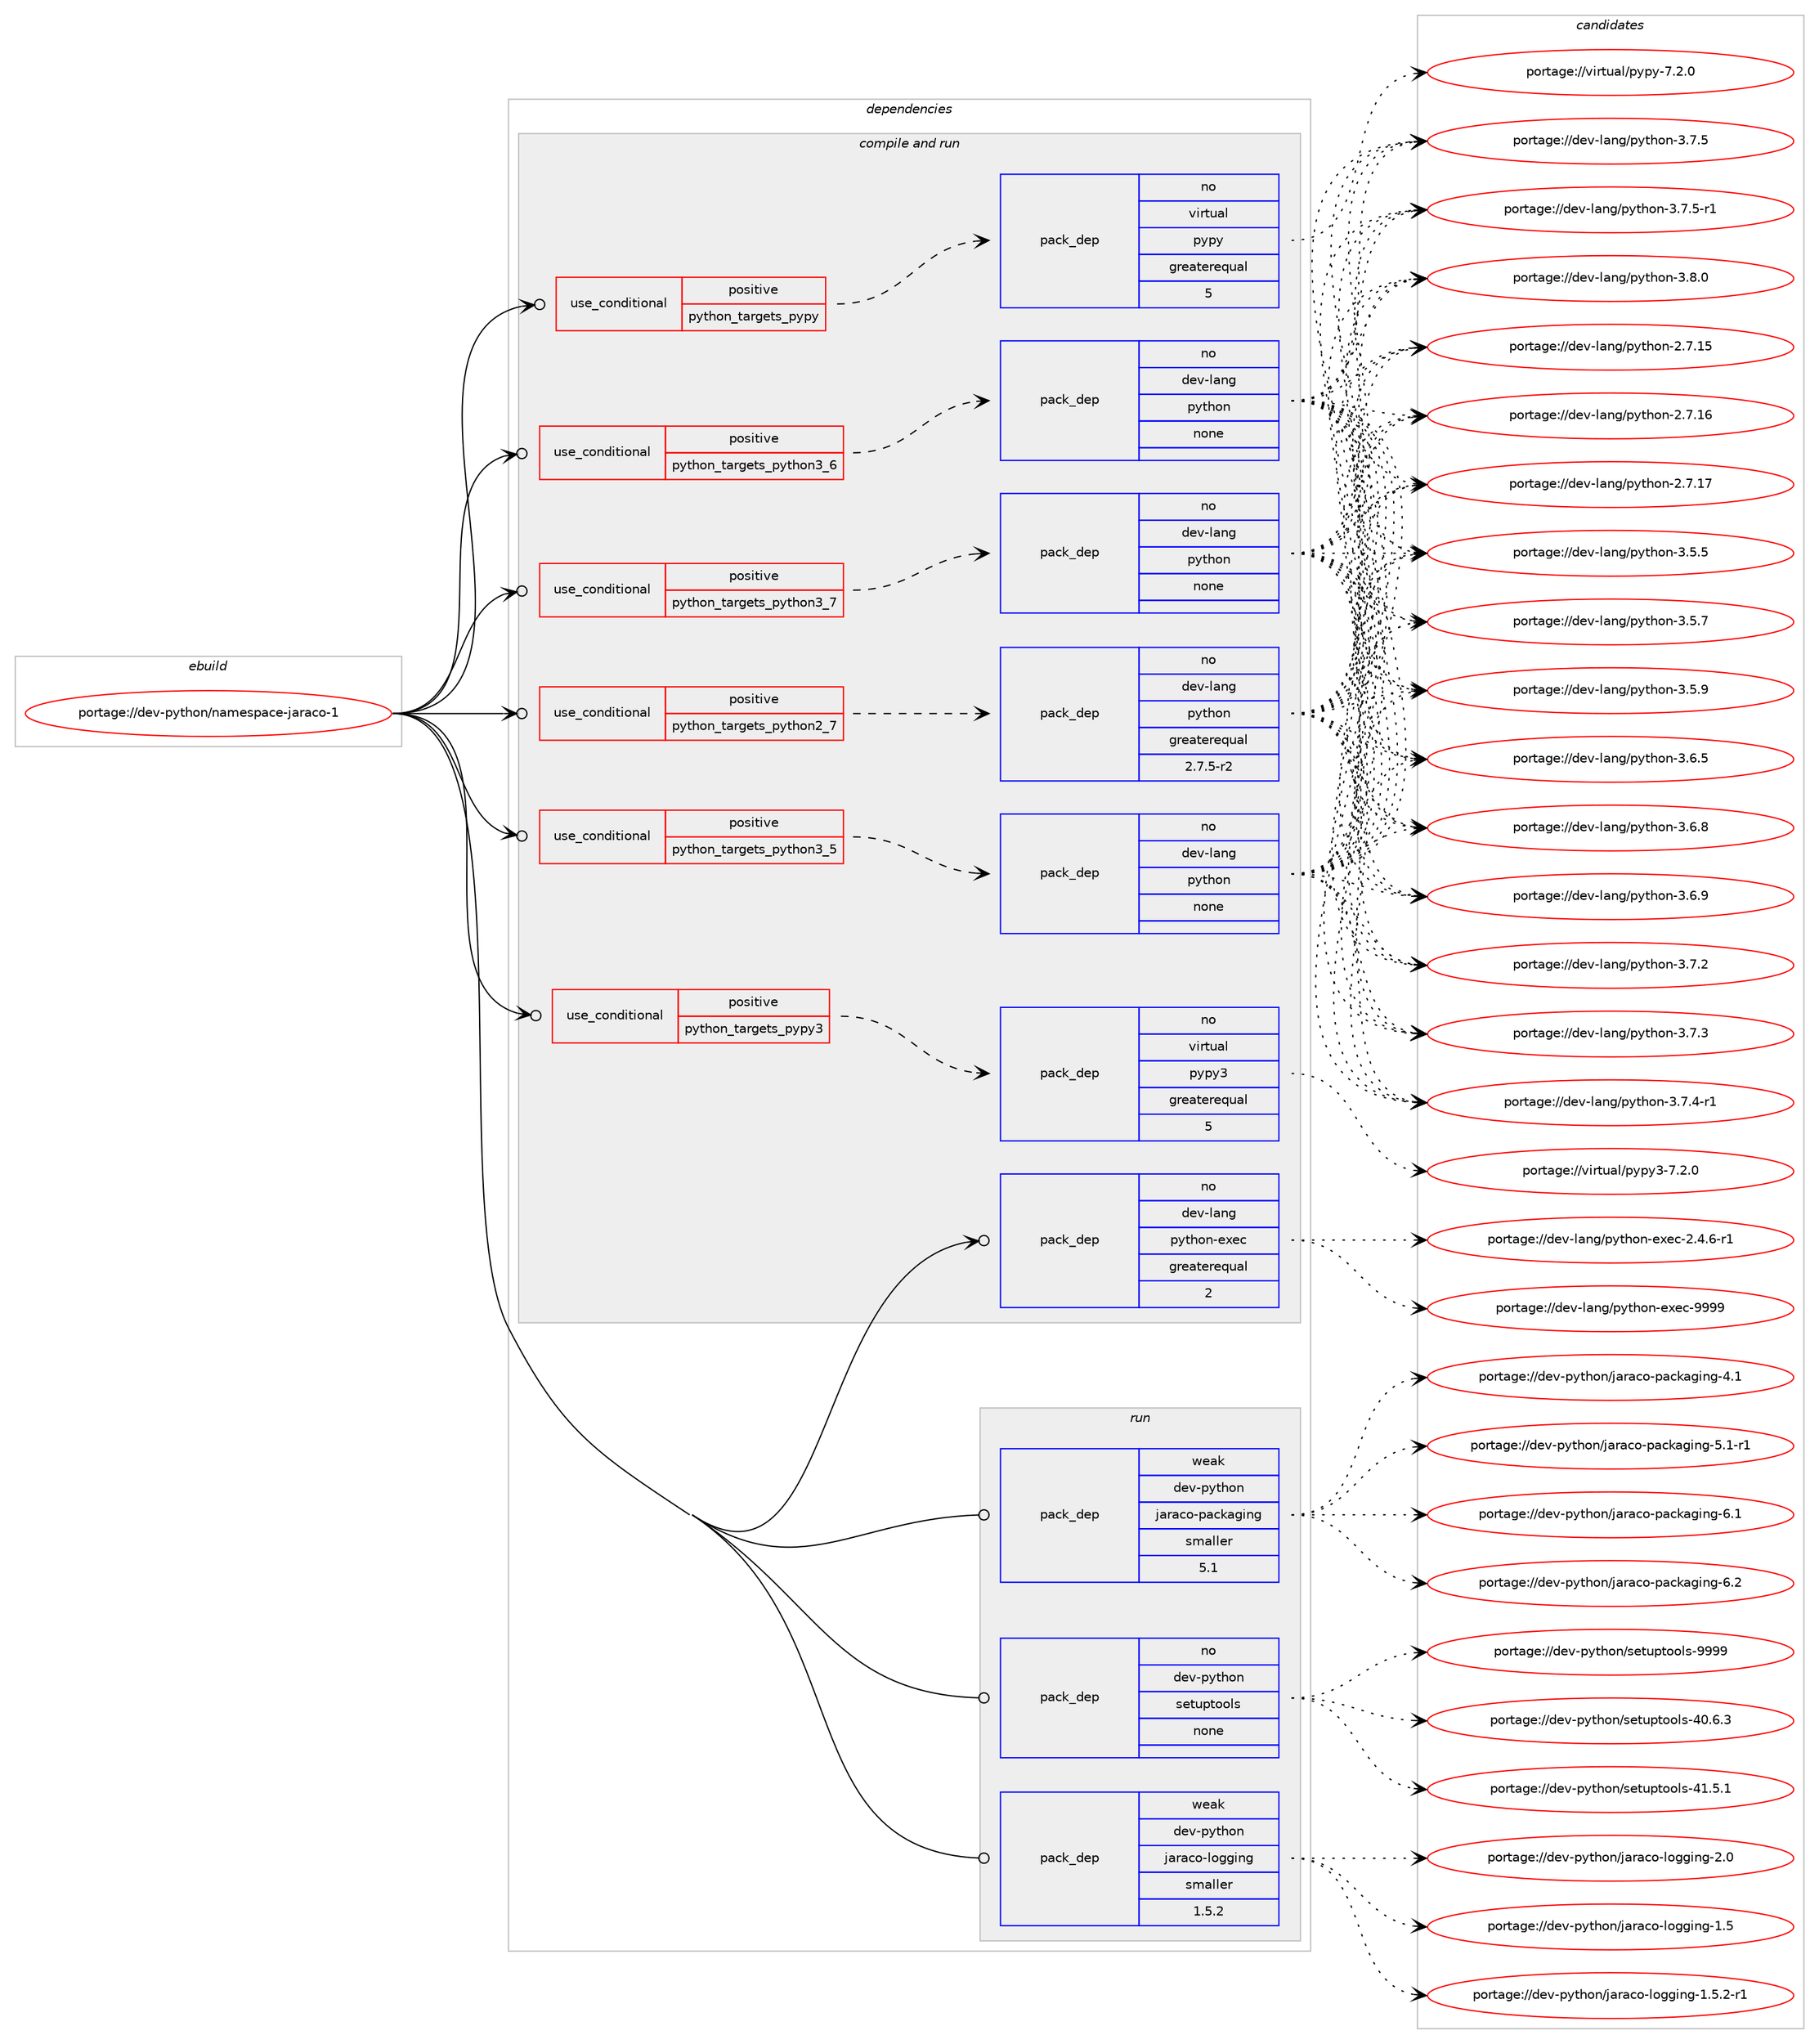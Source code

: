 digraph prolog {

# *************
# Graph options
# *************

newrank=true;
concentrate=true;
compound=true;
graph [rankdir=LR,fontname=Helvetica,fontsize=10,ranksep=1.5];#, ranksep=2.5, nodesep=0.2];
edge  [arrowhead=vee];
node  [fontname=Helvetica,fontsize=10];

# **********
# The ebuild
# **********

subgraph cluster_leftcol {
color=gray;
rank=same;
label=<<i>ebuild</i>>;
id [label="portage://dev-python/namespace-jaraco-1", color=red, width=4, href="../dev-python/namespace-jaraco-1.svg"];
}

# ****************
# The dependencies
# ****************

subgraph cluster_midcol {
color=gray;
label=<<i>dependencies</i>>;
subgraph cluster_compile {
fillcolor="#eeeeee";
style=filled;
label=<<i>compile</i>>;
}
subgraph cluster_compileandrun {
fillcolor="#eeeeee";
style=filled;
label=<<i>compile and run</i>>;
subgraph cond32148 {
dependency150627 [label=<<TABLE BORDER="0" CELLBORDER="1" CELLSPACING="0" CELLPADDING="4"><TR><TD ROWSPAN="3" CELLPADDING="10">use_conditional</TD></TR><TR><TD>positive</TD></TR><TR><TD>python_targets_pypy</TD></TR></TABLE>>, shape=none, color=red];
subgraph pack115153 {
dependency150628 [label=<<TABLE BORDER="0" CELLBORDER="1" CELLSPACING="0" CELLPADDING="4" WIDTH="220"><TR><TD ROWSPAN="6" CELLPADDING="30">pack_dep</TD></TR><TR><TD WIDTH="110">no</TD></TR><TR><TD>virtual</TD></TR><TR><TD>pypy</TD></TR><TR><TD>greaterequal</TD></TR><TR><TD>5</TD></TR></TABLE>>, shape=none, color=blue];
}
dependency150627:e -> dependency150628:w [weight=20,style="dashed",arrowhead="vee"];
}
id:e -> dependency150627:w [weight=20,style="solid",arrowhead="odotvee"];
subgraph cond32149 {
dependency150629 [label=<<TABLE BORDER="0" CELLBORDER="1" CELLSPACING="0" CELLPADDING="4"><TR><TD ROWSPAN="3" CELLPADDING="10">use_conditional</TD></TR><TR><TD>positive</TD></TR><TR><TD>python_targets_pypy3</TD></TR></TABLE>>, shape=none, color=red];
subgraph pack115154 {
dependency150630 [label=<<TABLE BORDER="0" CELLBORDER="1" CELLSPACING="0" CELLPADDING="4" WIDTH="220"><TR><TD ROWSPAN="6" CELLPADDING="30">pack_dep</TD></TR><TR><TD WIDTH="110">no</TD></TR><TR><TD>virtual</TD></TR><TR><TD>pypy3</TD></TR><TR><TD>greaterequal</TD></TR><TR><TD>5</TD></TR></TABLE>>, shape=none, color=blue];
}
dependency150629:e -> dependency150630:w [weight=20,style="dashed",arrowhead="vee"];
}
id:e -> dependency150629:w [weight=20,style="solid",arrowhead="odotvee"];
subgraph cond32150 {
dependency150631 [label=<<TABLE BORDER="0" CELLBORDER="1" CELLSPACING="0" CELLPADDING="4"><TR><TD ROWSPAN="3" CELLPADDING="10">use_conditional</TD></TR><TR><TD>positive</TD></TR><TR><TD>python_targets_python2_7</TD></TR></TABLE>>, shape=none, color=red];
subgraph pack115155 {
dependency150632 [label=<<TABLE BORDER="0" CELLBORDER="1" CELLSPACING="0" CELLPADDING="4" WIDTH="220"><TR><TD ROWSPAN="6" CELLPADDING="30">pack_dep</TD></TR><TR><TD WIDTH="110">no</TD></TR><TR><TD>dev-lang</TD></TR><TR><TD>python</TD></TR><TR><TD>greaterequal</TD></TR><TR><TD>2.7.5-r2</TD></TR></TABLE>>, shape=none, color=blue];
}
dependency150631:e -> dependency150632:w [weight=20,style="dashed",arrowhead="vee"];
}
id:e -> dependency150631:w [weight=20,style="solid",arrowhead="odotvee"];
subgraph cond32151 {
dependency150633 [label=<<TABLE BORDER="0" CELLBORDER="1" CELLSPACING="0" CELLPADDING="4"><TR><TD ROWSPAN="3" CELLPADDING="10">use_conditional</TD></TR><TR><TD>positive</TD></TR><TR><TD>python_targets_python3_5</TD></TR></TABLE>>, shape=none, color=red];
subgraph pack115156 {
dependency150634 [label=<<TABLE BORDER="0" CELLBORDER="1" CELLSPACING="0" CELLPADDING="4" WIDTH="220"><TR><TD ROWSPAN="6" CELLPADDING="30">pack_dep</TD></TR><TR><TD WIDTH="110">no</TD></TR><TR><TD>dev-lang</TD></TR><TR><TD>python</TD></TR><TR><TD>none</TD></TR><TR><TD></TD></TR></TABLE>>, shape=none, color=blue];
}
dependency150633:e -> dependency150634:w [weight=20,style="dashed",arrowhead="vee"];
}
id:e -> dependency150633:w [weight=20,style="solid",arrowhead="odotvee"];
subgraph cond32152 {
dependency150635 [label=<<TABLE BORDER="0" CELLBORDER="1" CELLSPACING="0" CELLPADDING="4"><TR><TD ROWSPAN="3" CELLPADDING="10">use_conditional</TD></TR><TR><TD>positive</TD></TR><TR><TD>python_targets_python3_6</TD></TR></TABLE>>, shape=none, color=red];
subgraph pack115157 {
dependency150636 [label=<<TABLE BORDER="0" CELLBORDER="1" CELLSPACING="0" CELLPADDING="4" WIDTH="220"><TR><TD ROWSPAN="6" CELLPADDING="30">pack_dep</TD></TR><TR><TD WIDTH="110">no</TD></TR><TR><TD>dev-lang</TD></TR><TR><TD>python</TD></TR><TR><TD>none</TD></TR><TR><TD></TD></TR></TABLE>>, shape=none, color=blue];
}
dependency150635:e -> dependency150636:w [weight=20,style="dashed",arrowhead="vee"];
}
id:e -> dependency150635:w [weight=20,style="solid",arrowhead="odotvee"];
subgraph cond32153 {
dependency150637 [label=<<TABLE BORDER="0" CELLBORDER="1" CELLSPACING="0" CELLPADDING="4"><TR><TD ROWSPAN="3" CELLPADDING="10">use_conditional</TD></TR><TR><TD>positive</TD></TR><TR><TD>python_targets_python3_7</TD></TR></TABLE>>, shape=none, color=red];
subgraph pack115158 {
dependency150638 [label=<<TABLE BORDER="0" CELLBORDER="1" CELLSPACING="0" CELLPADDING="4" WIDTH="220"><TR><TD ROWSPAN="6" CELLPADDING="30">pack_dep</TD></TR><TR><TD WIDTH="110">no</TD></TR><TR><TD>dev-lang</TD></TR><TR><TD>python</TD></TR><TR><TD>none</TD></TR><TR><TD></TD></TR></TABLE>>, shape=none, color=blue];
}
dependency150637:e -> dependency150638:w [weight=20,style="dashed",arrowhead="vee"];
}
id:e -> dependency150637:w [weight=20,style="solid",arrowhead="odotvee"];
subgraph pack115159 {
dependency150639 [label=<<TABLE BORDER="0" CELLBORDER="1" CELLSPACING="0" CELLPADDING="4" WIDTH="220"><TR><TD ROWSPAN="6" CELLPADDING="30">pack_dep</TD></TR><TR><TD WIDTH="110">no</TD></TR><TR><TD>dev-lang</TD></TR><TR><TD>python-exec</TD></TR><TR><TD>greaterequal</TD></TR><TR><TD>2</TD></TR></TABLE>>, shape=none, color=blue];
}
id:e -> dependency150639:w [weight=20,style="solid",arrowhead="odotvee"];
}
subgraph cluster_run {
fillcolor="#eeeeee";
style=filled;
label=<<i>run</i>>;
subgraph pack115160 {
dependency150640 [label=<<TABLE BORDER="0" CELLBORDER="1" CELLSPACING="0" CELLPADDING="4" WIDTH="220"><TR><TD ROWSPAN="6" CELLPADDING="30">pack_dep</TD></TR><TR><TD WIDTH="110">no</TD></TR><TR><TD>dev-python</TD></TR><TR><TD>setuptools</TD></TR><TR><TD>none</TD></TR><TR><TD></TD></TR></TABLE>>, shape=none, color=blue];
}
id:e -> dependency150640:w [weight=20,style="solid",arrowhead="odot"];
subgraph pack115161 {
dependency150641 [label=<<TABLE BORDER="0" CELLBORDER="1" CELLSPACING="0" CELLPADDING="4" WIDTH="220"><TR><TD ROWSPAN="6" CELLPADDING="30">pack_dep</TD></TR><TR><TD WIDTH="110">weak</TD></TR><TR><TD>dev-python</TD></TR><TR><TD>jaraco-logging</TD></TR><TR><TD>smaller</TD></TR><TR><TD>1.5.2</TD></TR></TABLE>>, shape=none, color=blue];
}
id:e -> dependency150641:w [weight=20,style="solid",arrowhead="odot"];
subgraph pack115162 {
dependency150642 [label=<<TABLE BORDER="0" CELLBORDER="1" CELLSPACING="0" CELLPADDING="4" WIDTH="220"><TR><TD ROWSPAN="6" CELLPADDING="30">pack_dep</TD></TR><TR><TD WIDTH="110">weak</TD></TR><TR><TD>dev-python</TD></TR><TR><TD>jaraco-packaging</TD></TR><TR><TD>smaller</TD></TR><TR><TD>5.1</TD></TR></TABLE>>, shape=none, color=blue];
}
id:e -> dependency150642:w [weight=20,style="solid",arrowhead="odot"];
}
}

# **************
# The candidates
# **************

subgraph cluster_choices {
rank=same;
color=gray;
label=<<i>candidates</i>>;

subgraph choice115153 {
color=black;
nodesep=1;
choiceportage1181051141161179710847112121112121455546504648 [label="portage://virtual/pypy-7.2.0", color=red, width=4,href="../virtual/pypy-7.2.0.svg"];
dependency150628:e -> choiceportage1181051141161179710847112121112121455546504648:w [style=dotted,weight="100"];
}
subgraph choice115154 {
color=black;
nodesep=1;
choiceportage118105114116117971084711212111212151455546504648 [label="portage://virtual/pypy3-7.2.0", color=red, width=4,href="../virtual/pypy3-7.2.0.svg"];
dependency150630:e -> choiceportage118105114116117971084711212111212151455546504648:w [style=dotted,weight="100"];
}
subgraph choice115155 {
color=black;
nodesep=1;
choiceportage10010111845108971101034711212111610411111045504655464953 [label="portage://dev-lang/python-2.7.15", color=red, width=4,href="../dev-lang/python-2.7.15.svg"];
choiceportage10010111845108971101034711212111610411111045504655464954 [label="portage://dev-lang/python-2.7.16", color=red, width=4,href="../dev-lang/python-2.7.16.svg"];
choiceportage10010111845108971101034711212111610411111045504655464955 [label="portage://dev-lang/python-2.7.17", color=red, width=4,href="../dev-lang/python-2.7.17.svg"];
choiceportage100101118451089711010347112121116104111110455146534653 [label="portage://dev-lang/python-3.5.5", color=red, width=4,href="../dev-lang/python-3.5.5.svg"];
choiceportage100101118451089711010347112121116104111110455146534655 [label="portage://dev-lang/python-3.5.7", color=red, width=4,href="../dev-lang/python-3.5.7.svg"];
choiceportage100101118451089711010347112121116104111110455146534657 [label="portage://dev-lang/python-3.5.9", color=red, width=4,href="../dev-lang/python-3.5.9.svg"];
choiceportage100101118451089711010347112121116104111110455146544653 [label="portage://dev-lang/python-3.6.5", color=red, width=4,href="../dev-lang/python-3.6.5.svg"];
choiceportage100101118451089711010347112121116104111110455146544656 [label="portage://dev-lang/python-3.6.8", color=red, width=4,href="../dev-lang/python-3.6.8.svg"];
choiceportage100101118451089711010347112121116104111110455146544657 [label="portage://dev-lang/python-3.6.9", color=red, width=4,href="../dev-lang/python-3.6.9.svg"];
choiceportage100101118451089711010347112121116104111110455146554650 [label="portage://dev-lang/python-3.7.2", color=red, width=4,href="../dev-lang/python-3.7.2.svg"];
choiceportage100101118451089711010347112121116104111110455146554651 [label="portage://dev-lang/python-3.7.3", color=red, width=4,href="../dev-lang/python-3.7.3.svg"];
choiceportage1001011184510897110103471121211161041111104551465546524511449 [label="portage://dev-lang/python-3.7.4-r1", color=red, width=4,href="../dev-lang/python-3.7.4-r1.svg"];
choiceportage100101118451089711010347112121116104111110455146554653 [label="portage://dev-lang/python-3.7.5", color=red, width=4,href="../dev-lang/python-3.7.5.svg"];
choiceportage1001011184510897110103471121211161041111104551465546534511449 [label="portage://dev-lang/python-3.7.5-r1", color=red, width=4,href="../dev-lang/python-3.7.5-r1.svg"];
choiceportage100101118451089711010347112121116104111110455146564648 [label="portage://dev-lang/python-3.8.0", color=red, width=4,href="../dev-lang/python-3.8.0.svg"];
dependency150632:e -> choiceportage10010111845108971101034711212111610411111045504655464953:w [style=dotted,weight="100"];
dependency150632:e -> choiceportage10010111845108971101034711212111610411111045504655464954:w [style=dotted,weight="100"];
dependency150632:e -> choiceportage10010111845108971101034711212111610411111045504655464955:w [style=dotted,weight="100"];
dependency150632:e -> choiceportage100101118451089711010347112121116104111110455146534653:w [style=dotted,weight="100"];
dependency150632:e -> choiceportage100101118451089711010347112121116104111110455146534655:w [style=dotted,weight="100"];
dependency150632:e -> choiceportage100101118451089711010347112121116104111110455146534657:w [style=dotted,weight="100"];
dependency150632:e -> choiceportage100101118451089711010347112121116104111110455146544653:w [style=dotted,weight="100"];
dependency150632:e -> choiceportage100101118451089711010347112121116104111110455146544656:w [style=dotted,weight="100"];
dependency150632:e -> choiceportage100101118451089711010347112121116104111110455146544657:w [style=dotted,weight="100"];
dependency150632:e -> choiceportage100101118451089711010347112121116104111110455146554650:w [style=dotted,weight="100"];
dependency150632:e -> choiceportage100101118451089711010347112121116104111110455146554651:w [style=dotted,weight="100"];
dependency150632:e -> choiceportage1001011184510897110103471121211161041111104551465546524511449:w [style=dotted,weight="100"];
dependency150632:e -> choiceportage100101118451089711010347112121116104111110455146554653:w [style=dotted,weight="100"];
dependency150632:e -> choiceportage1001011184510897110103471121211161041111104551465546534511449:w [style=dotted,weight="100"];
dependency150632:e -> choiceportage100101118451089711010347112121116104111110455146564648:w [style=dotted,weight="100"];
}
subgraph choice115156 {
color=black;
nodesep=1;
choiceportage10010111845108971101034711212111610411111045504655464953 [label="portage://dev-lang/python-2.7.15", color=red, width=4,href="../dev-lang/python-2.7.15.svg"];
choiceportage10010111845108971101034711212111610411111045504655464954 [label="portage://dev-lang/python-2.7.16", color=red, width=4,href="../dev-lang/python-2.7.16.svg"];
choiceportage10010111845108971101034711212111610411111045504655464955 [label="portage://dev-lang/python-2.7.17", color=red, width=4,href="../dev-lang/python-2.7.17.svg"];
choiceportage100101118451089711010347112121116104111110455146534653 [label="portage://dev-lang/python-3.5.5", color=red, width=4,href="../dev-lang/python-3.5.5.svg"];
choiceportage100101118451089711010347112121116104111110455146534655 [label="portage://dev-lang/python-3.5.7", color=red, width=4,href="../dev-lang/python-3.5.7.svg"];
choiceportage100101118451089711010347112121116104111110455146534657 [label="portage://dev-lang/python-3.5.9", color=red, width=4,href="../dev-lang/python-3.5.9.svg"];
choiceportage100101118451089711010347112121116104111110455146544653 [label="portage://dev-lang/python-3.6.5", color=red, width=4,href="../dev-lang/python-3.6.5.svg"];
choiceportage100101118451089711010347112121116104111110455146544656 [label="portage://dev-lang/python-3.6.8", color=red, width=4,href="../dev-lang/python-3.6.8.svg"];
choiceportage100101118451089711010347112121116104111110455146544657 [label="portage://dev-lang/python-3.6.9", color=red, width=4,href="../dev-lang/python-3.6.9.svg"];
choiceportage100101118451089711010347112121116104111110455146554650 [label="portage://dev-lang/python-3.7.2", color=red, width=4,href="../dev-lang/python-3.7.2.svg"];
choiceportage100101118451089711010347112121116104111110455146554651 [label="portage://dev-lang/python-3.7.3", color=red, width=4,href="../dev-lang/python-3.7.3.svg"];
choiceportage1001011184510897110103471121211161041111104551465546524511449 [label="portage://dev-lang/python-3.7.4-r1", color=red, width=4,href="../dev-lang/python-3.7.4-r1.svg"];
choiceportage100101118451089711010347112121116104111110455146554653 [label="portage://dev-lang/python-3.7.5", color=red, width=4,href="../dev-lang/python-3.7.5.svg"];
choiceportage1001011184510897110103471121211161041111104551465546534511449 [label="portage://dev-lang/python-3.7.5-r1", color=red, width=4,href="../dev-lang/python-3.7.5-r1.svg"];
choiceportage100101118451089711010347112121116104111110455146564648 [label="portage://dev-lang/python-3.8.0", color=red, width=4,href="../dev-lang/python-3.8.0.svg"];
dependency150634:e -> choiceportage10010111845108971101034711212111610411111045504655464953:w [style=dotted,weight="100"];
dependency150634:e -> choiceportage10010111845108971101034711212111610411111045504655464954:w [style=dotted,weight="100"];
dependency150634:e -> choiceportage10010111845108971101034711212111610411111045504655464955:w [style=dotted,weight="100"];
dependency150634:e -> choiceportage100101118451089711010347112121116104111110455146534653:w [style=dotted,weight="100"];
dependency150634:e -> choiceportage100101118451089711010347112121116104111110455146534655:w [style=dotted,weight="100"];
dependency150634:e -> choiceportage100101118451089711010347112121116104111110455146534657:w [style=dotted,weight="100"];
dependency150634:e -> choiceportage100101118451089711010347112121116104111110455146544653:w [style=dotted,weight="100"];
dependency150634:e -> choiceportage100101118451089711010347112121116104111110455146544656:w [style=dotted,weight="100"];
dependency150634:e -> choiceportage100101118451089711010347112121116104111110455146544657:w [style=dotted,weight="100"];
dependency150634:e -> choiceportage100101118451089711010347112121116104111110455146554650:w [style=dotted,weight="100"];
dependency150634:e -> choiceportage100101118451089711010347112121116104111110455146554651:w [style=dotted,weight="100"];
dependency150634:e -> choiceportage1001011184510897110103471121211161041111104551465546524511449:w [style=dotted,weight="100"];
dependency150634:e -> choiceportage100101118451089711010347112121116104111110455146554653:w [style=dotted,weight="100"];
dependency150634:e -> choiceportage1001011184510897110103471121211161041111104551465546534511449:w [style=dotted,weight="100"];
dependency150634:e -> choiceportage100101118451089711010347112121116104111110455146564648:w [style=dotted,weight="100"];
}
subgraph choice115157 {
color=black;
nodesep=1;
choiceportage10010111845108971101034711212111610411111045504655464953 [label="portage://dev-lang/python-2.7.15", color=red, width=4,href="../dev-lang/python-2.7.15.svg"];
choiceportage10010111845108971101034711212111610411111045504655464954 [label="portage://dev-lang/python-2.7.16", color=red, width=4,href="../dev-lang/python-2.7.16.svg"];
choiceportage10010111845108971101034711212111610411111045504655464955 [label="portage://dev-lang/python-2.7.17", color=red, width=4,href="../dev-lang/python-2.7.17.svg"];
choiceportage100101118451089711010347112121116104111110455146534653 [label="portage://dev-lang/python-3.5.5", color=red, width=4,href="../dev-lang/python-3.5.5.svg"];
choiceportage100101118451089711010347112121116104111110455146534655 [label="portage://dev-lang/python-3.5.7", color=red, width=4,href="../dev-lang/python-3.5.7.svg"];
choiceportage100101118451089711010347112121116104111110455146534657 [label="portage://dev-lang/python-3.5.9", color=red, width=4,href="../dev-lang/python-3.5.9.svg"];
choiceportage100101118451089711010347112121116104111110455146544653 [label="portage://dev-lang/python-3.6.5", color=red, width=4,href="../dev-lang/python-3.6.5.svg"];
choiceportage100101118451089711010347112121116104111110455146544656 [label="portage://dev-lang/python-3.6.8", color=red, width=4,href="../dev-lang/python-3.6.8.svg"];
choiceportage100101118451089711010347112121116104111110455146544657 [label="portage://dev-lang/python-3.6.9", color=red, width=4,href="../dev-lang/python-3.6.9.svg"];
choiceportage100101118451089711010347112121116104111110455146554650 [label="portage://dev-lang/python-3.7.2", color=red, width=4,href="../dev-lang/python-3.7.2.svg"];
choiceportage100101118451089711010347112121116104111110455146554651 [label="portage://dev-lang/python-3.7.3", color=red, width=4,href="../dev-lang/python-3.7.3.svg"];
choiceportage1001011184510897110103471121211161041111104551465546524511449 [label="portage://dev-lang/python-3.7.4-r1", color=red, width=4,href="../dev-lang/python-3.7.4-r1.svg"];
choiceportage100101118451089711010347112121116104111110455146554653 [label="portage://dev-lang/python-3.7.5", color=red, width=4,href="../dev-lang/python-3.7.5.svg"];
choiceportage1001011184510897110103471121211161041111104551465546534511449 [label="portage://dev-lang/python-3.7.5-r1", color=red, width=4,href="../dev-lang/python-3.7.5-r1.svg"];
choiceportage100101118451089711010347112121116104111110455146564648 [label="portage://dev-lang/python-3.8.0", color=red, width=4,href="../dev-lang/python-3.8.0.svg"];
dependency150636:e -> choiceportage10010111845108971101034711212111610411111045504655464953:w [style=dotted,weight="100"];
dependency150636:e -> choiceportage10010111845108971101034711212111610411111045504655464954:w [style=dotted,weight="100"];
dependency150636:e -> choiceportage10010111845108971101034711212111610411111045504655464955:w [style=dotted,weight="100"];
dependency150636:e -> choiceportage100101118451089711010347112121116104111110455146534653:w [style=dotted,weight="100"];
dependency150636:e -> choiceportage100101118451089711010347112121116104111110455146534655:w [style=dotted,weight="100"];
dependency150636:e -> choiceportage100101118451089711010347112121116104111110455146534657:w [style=dotted,weight="100"];
dependency150636:e -> choiceportage100101118451089711010347112121116104111110455146544653:w [style=dotted,weight="100"];
dependency150636:e -> choiceportage100101118451089711010347112121116104111110455146544656:w [style=dotted,weight="100"];
dependency150636:e -> choiceportage100101118451089711010347112121116104111110455146544657:w [style=dotted,weight="100"];
dependency150636:e -> choiceportage100101118451089711010347112121116104111110455146554650:w [style=dotted,weight="100"];
dependency150636:e -> choiceportage100101118451089711010347112121116104111110455146554651:w [style=dotted,weight="100"];
dependency150636:e -> choiceportage1001011184510897110103471121211161041111104551465546524511449:w [style=dotted,weight="100"];
dependency150636:e -> choiceportage100101118451089711010347112121116104111110455146554653:w [style=dotted,weight="100"];
dependency150636:e -> choiceportage1001011184510897110103471121211161041111104551465546534511449:w [style=dotted,weight="100"];
dependency150636:e -> choiceportage100101118451089711010347112121116104111110455146564648:w [style=dotted,weight="100"];
}
subgraph choice115158 {
color=black;
nodesep=1;
choiceportage10010111845108971101034711212111610411111045504655464953 [label="portage://dev-lang/python-2.7.15", color=red, width=4,href="../dev-lang/python-2.7.15.svg"];
choiceportage10010111845108971101034711212111610411111045504655464954 [label="portage://dev-lang/python-2.7.16", color=red, width=4,href="../dev-lang/python-2.7.16.svg"];
choiceportage10010111845108971101034711212111610411111045504655464955 [label="portage://dev-lang/python-2.7.17", color=red, width=4,href="../dev-lang/python-2.7.17.svg"];
choiceportage100101118451089711010347112121116104111110455146534653 [label="portage://dev-lang/python-3.5.5", color=red, width=4,href="../dev-lang/python-3.5.5.svg"];
choiceportage100101118451089711010347112121116104111110455146534655 [label="portage://dev-lang/python-3.5.7", color=red, width=4,href="../dev-lang/python-3.5.7.svg"];
choiceportage100101118451089711010347112121116104111110455146534657 [label="portage://dev-lang/python-3.5.9", color=red, width=4,href="../dev-lang/python-3.5.9.svg"];
choiceportage100101118451089711010347112121116104111110455146544653 [label="portage://dev-lang/python-3.6.5", color=red, width=4,href="../dev-lang/python-3.6.5.svg"];
choiceportage100101118451089711010347112121116104111110455146544656 [label="portage://dev-lang/python-3.6.8", color=red, width=4,href="../dev-lang/python-3.6.8.svg"];
choiceportage100101118451089711010347112121116104111110455146544657 [label="portage://dev-lang/python-3.6.9", color=red, width=4,href="../dev-lang/python-3.6.9.svg"];
choiceportage100101118451089711010347112121116104111110455146554650 [label="portage://dev-lang/python-3.7.2", color=red, width=4,href="../dev-lang/python-3.7.2.svg"];
choiceportage100101118451089711010347112121116104111110455146554651 [label="portage://dev-lang/python-3.7.3", color=red, width=4,href="../dev-lang/python-3.7.3.svg"];
choiceportage1001011184510897110103471121211161041111104551465546524511449 [label="portage://dev-lang/python-3.7.4-r1", color=red, width=4,href="../dev-lang/python-3.7.4-r1.svg"];
choiceportage100101118451089711010347112121116104111110455146554653 [label="portage://dev-lang/python-3.7.5", color=red, width=4,href="../dev-lang/python-3.7.5.svg"];
choiceportage1001011184510897110103471121211161041111104551465546534511449 [label="portage://dev-lang/python-3.7.5-r1", color=red, width=4,href="../dev-lang/python-3.7.5-r1.svg"];
choiceportage100101118451089711010347112121116104111110455146564648 [label="portage://dev-lang/python-3.8.0", color=red, width=4,href="../dev-lang/python-3.8.0.svg"];
dependency150638:e -> choiceportage10010111845108971101034711212111610411111045504655464953:w [style=dotted,weight="100"];
dependency150638:e -> choiceportage10010111845108971101034711212111610411111045504655464954:w [style=dotted,weight="100"];
dependency150638:e -> choiceportage10010111845108971101034711212111610411111045504655464955:w [style=dotted,weight="100"];
dependency150638:e -> choiceportage100101118451089711010347112121116104111110455146534653:w [style=dotted,weight="100"];
dependency150638:e -> choiceportage100101118451089711010347112121116104111110455146534655:w [style=dotted,weight="100"];
dependency150638:e -> choiceportage100101118451089711010347112121116104111110455146534657:w [style=dotted,weight="100"];
dependency150638:e -> choiceportage100101118451089711010347112121116104111110455146544653:w [style=dotted,weight="100"];
dependency150638:e -> choiceportage100101118451089711010347112121116104111110455146544656:w [style=dotted,weight="100"];
dependency150638:e -> choiceportage100101118451089711010347112121116104111110455146544657:w [style=dotted,weight="100"];
dependency150638:e -> choiceportage100101118451089711010347112121116104111110455146554650:w [style=dotted,weight="100"];
dependency150638:e -> choiceportage100101118451089711010347112121116104111110455146554651:w [style=dotted,weight="100"];
dependency150638:e -> choiceportage1001011184510897110103471121211161041111104551465546524511449:w [style=dotted,weight="100"];
dependency150638:e -> choiceportage100101118451089711010347112121116104111110455146554653:w [style=dotted,weight="100"];
dependency150638:e -> choiceportage1001011184510897110103471121211161041111104551465546534511449:w [style=dotted,weight="100"];
dependency150638:e -> choiceportage100101118451089711010347112121116104111110455146564648:w [style=dotted,weight="100"];
}
subgraph choice115159 {
color=black;
nodesep=1;
choiceportage10010111845108971101034711212111610411111045101120101994550465246544511449 [label="portage://dev-lang/python-exec-2.4.6-r1", color=red, width=4,href="../dev-lang/python-exec-2.4.6-r1.svg"];
choiceportage10010111845108971101034711212111610411111045101120101994557575757 [label="portage://dev-lang/python-exec-9999", color=red, width=4,href="../dev-lang/python-exec-9999.svg"];
dependency150639:e -> choiceportage10010111845108971101034711212111610411111045101120101994550465246544511449:w [style=dotted,weight="100"];
dependency150639:e -> choiceportage10010111845108971101034711212111610411111045101120101994557575757:w [style=dotted,weight="100"];
}
subgraph choice115160 {
color=black;
nodesep=1;
choiceportage100101118451121211161041111104711510111611711211611111110811545524846544651 [label="portage://dev-python/setuptools-40.6.3", color=red, width=4,href="../dev-python/setuptools-40.6.3.svg"];
choiceportage100101118451121211161041111104711510111611711211611111110811545524946534649 [label="portage://dev-python/setuptools-41.5.1", color=red, width=4,href="../dev-python/setuptools-41.5.1.svg"];
choiceportage10010111845112121116104111110471151011161171121161111111081154557575757 [label="portage://dev-python/setuptools-9999", color=red, width=4,href="../dev-python/setuptools-9999.svg"];
dependency150640:e -> choiceportage100101118451121211161041111104711510111611711211611111110811545524846544651:w [style=dotted,weight="100"];
dependency150640:e -> choiceportage100101118451121211161041111104711510111611711211611111110811545524946534649:w [style=dotted,weight="100"];
dependency150640:e -> choiceportage10010111845112121116104111110471151011161171121161111111081154557575757:w [style=dotted,weight="100"];
}
subgraph choice115161 {
color=black;
nodesep=1;
choiceportage10010111845112121116104111110471069711497991114510811110310310511010345494653 [label="portage://dev-python/jaraco-logging-1.5", color=red, width=4,href="../dev-python/jaraco-logging-1.5.svg"];
choiceportage1001011184511212111610411111047106971149799111451081111031031051101034549465346504511449 [label="portage://dev-python/jaraco-logging-1.5.2-r1", color=red, width=4,href="../dev-python/jaraco-logging-1.5.2-r1.svg"];
choiceportage10010111845112121116104111110471069711497991114510811110310310511010345504648 [label="portage://dev-python/jaraco-logging-2.0", color=red, width=4,href="../dev-python/jaraco-logging-2.0.svg"];
dependency150641:e -> choiceportage10010111845112121116104111110471069711497991114510811110310310511010345494653:w [style=dotted,weight="100"];
dependency150641:e -> choiceportage1001011184511212111610411111047106971149799111451081111031031051101034549465346504511449:w [style=dotted,weight="100"];
dependency150641:e -> choiceportage10010111845112121116104111110471069711497991114510811110310310511010345504648:w [style=dotted,weight="100"];
}
subgraph choice115162 {
color=black;
nodesep=1;
choiceportage10010111845112121116104111110471069711497991114511297991079710310511010345524649 [label="portage://dev-python/jaraco-packaging-4.1", color=red, width=4,href="../dev-python/jaraco-packaging-4.1.svg"];
choiceportage100101118451121211161041111104710697114979911145112979910797103105110103455346494511449 [label="portage://dev-python/jaraco-packaging-5.1-r1", color=red, width=4,href="../dev-python/jaraco-packaging-5.1-r1.svg"];
choiceportage10010111845112121116104111110471069711497991114511297991079710310511010345544649 [label="portage://dev-python/jaraco-packaging-6.1", color=red, width=4,href="../dev-python/jaraco-packaging-6.1.svg"];
choiceportage10010111845112121116104111110471069711497991114511297991079710310511010345544650 [label="portage://dev-python/jaraco-packaging-6.2", color=red, width=4,href="../dev-python/jaraco-packaging-6.2.svg"];
dependency150642:e -> choiceportage10010111845112121116104111110471069711497991114511297991079710310511010345524649:w [style=dotted,weight="100"];
dependency150642:e -> choiceportage100101118451121211161041111104710697114979911145112979910797103105110103455346494511449:w [style=dotted,weight="100"];
dependency150642:e -> choiceportage10010111845112121116104111110471069711497991114511297991079710310511010345544649:w [style=dotted,weight="100"];
dependency150642:e -> choiceportage10010111845112121116104111110471069711497991114511297991079710310511010345544650:w [style=dotted,weight="100"];
}
}

}
